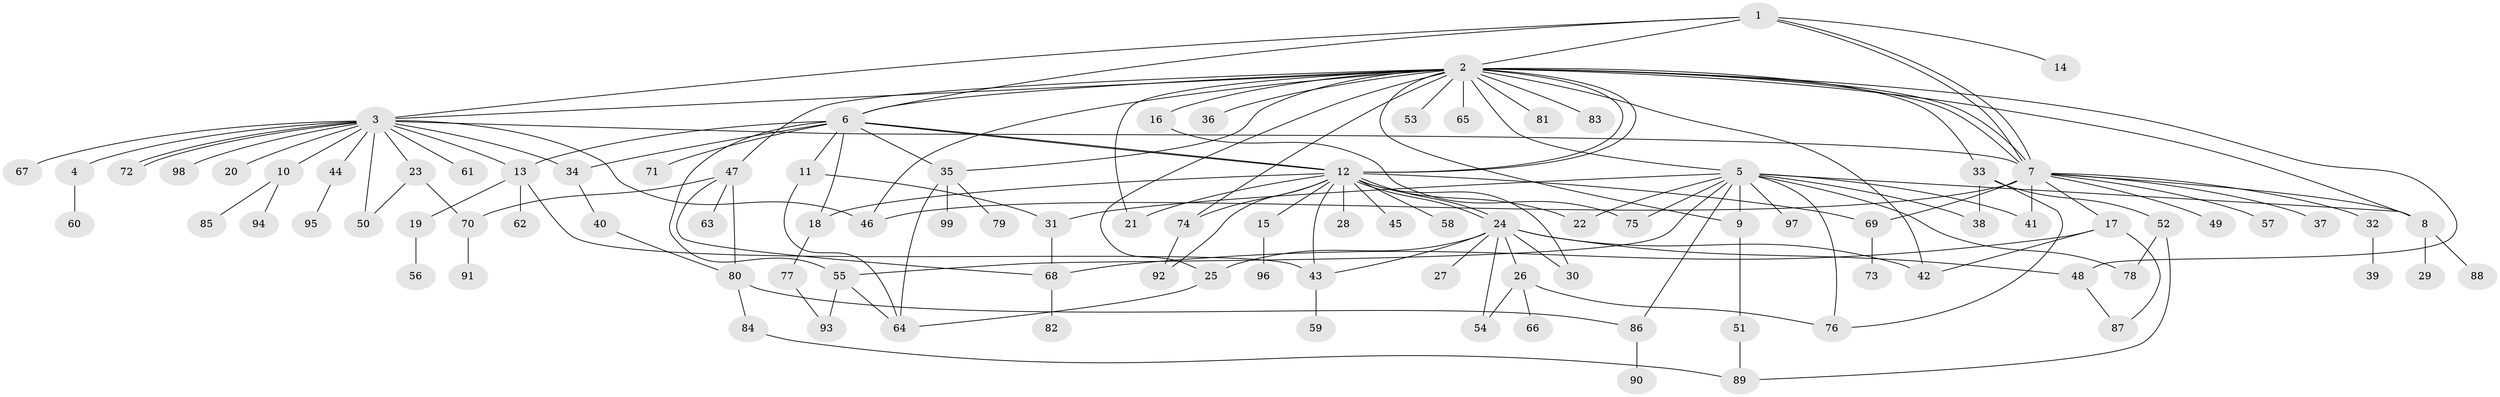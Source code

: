 // Generated by graph-tools (version 1.1) at 2025/11/02/27/25 16:11:09]
// undirected, 99 vertices, 152 edges
graph export_dot {
graph [start="1"]
  node [color=gray90,style=filled];
  1;
  2;
  3;
  4;
  5;
  6;
  7;
  8;
  9;
  10;
  11;
  12;
  13;
  14;
  15;
  16;
  17;
  18;
  19;
  20;
  21;
  22;
  23;
  24;
  25;
  26;
  27;
  28;
  29;
  30;
  31;
  32;
  33;
  34;
  35;
  36;
  37;
  38;
  39;
  40;
  41;
  42;
  43;
  44;
  45;
  46;
  47;
  48;
  49;
  50;
  51;
  52;
  53;
  54;
  55;
  56;
  57;
  58;
  59;
  60;
  61;
  62;
  63;
  64;
  65;
  66;
  67;
  68;
  69;
  70;
  71;
  72;
  73;
  74;
  75;
  76;
  77;
  78;
  79;
  80;
  81;
  82;
  83;
  84;
  85;
  86;
  87;
  88;
  89;
  90;
  91;
  92;
  93;
  94;
  95;
  96;
  97;
  98;
  99;
  1 -- 2;
  1 -- 3;
  1 -- 6;
  1 -- 7;
  1 -- 7;
  1 -- 14;
  2 -- 3;
  2 -- 5;
  2 -- 6;
  2 -- 7;
  2 -- 7;
  2 -- 8;
  2 -- 9;
  2 -- 12;
  2 -- 12;
  2 -- 16;
  2 -- 21;
  2 -- 25;
  2 -- 33;
  2 -- 35;
  2 -- 36;
  2 -- 42;
  2 -- 46;
  2 -- 47;
  2 -- 48;
  2 -- 53;
  2 -- 65;
  2 -- 74;
  2 -- 81;
  2 -- 83;
  3 -- 4;
  3 -- 7;
  3 -- 10;
  3 -- 13;
  3 -- 20;
  3 -- 23;
  3 -- 34;
  3 -- 44;
  3 -- 46;
  3 -- 50;
  3 -- 61;
  3 -- 67;
  3 -- 72;
  3 -- 72;
  3 -- 98;
  4 -- 60;
  5 -- 8;
  5 -- 9;
  5 -- 22;
  5 -- 31;
  5 -- 38;
  5 -- 41;
  5 -- 55;
  5 -- 75;
  5 -- 76;
  5 -- 78;
  5 -- 86;
  5 -- 97;
  6 -- 11;
  6 -- 12;
  6 -- 12;
  6 -- 13;
  6 -- 18;
  6 -- 34;
  6 -- 35;
  6 -- 55;
  6 -- 71;
  7 -- 8;
  7 -- 17;
  7 -- 32;
  7 -- 37;
  7 -- 41;
  7 -- 46;
  7 -- 49;
  7 -- 57;
  7 -- 69;
  8 -- 29;
  8 -- 88;
  9 -- 51;
  10 -- 85;
  10 -- 94;
  11 -- 31;
  11 -- 64;
  12 -- 15;
  12 -- 18;
  12 -- 21;
  12 -- 22;
  12 -- 24;
  12 -- 24;
  12 -- 28;
  12 -- 30;
  12 -- 43;
  12 -- 45;
  12 -- 58;
  12 -- 69;
  12 -- 74;
  12 -- 92;
  13 -- 19;
  13 -- 43;
  13 -- 62;
  15 -- 96;
  16 -- 75;
  17 -- 42;
  17 -- 68;
  17 -- 87;
  18 -- 77;
  19 -- 56;
  23 -- 50;
  23 -- 70;
  24 -- 25;
  24 -- 26;
  24 -- 27;
  24 -- 30;
  24 -- 42;
  24 -- 43;
  24 -- 48;
  24 -- 54;
  25 -- 64;
  26 -- 54;
  26 -- 66;
  26 -- 76;
  31 -- 68;
  32 -- 39;
  33 -- 38;
  33 -- 52;
  33 -- 76;
  34 -- 40;
  35 -- 64;
  35 -- 79;
  35 -- 99;
  40 -- 80;
  43 -- 59;
  44 -- 95;
  47 -- 63;
  47 -- 68;
  47 -- 70;
  47 -- 80;
  48 -- 87;
  51 -- 89;
  52 -- 78;
  52 -- 89;
  55 -- 64;
  55 -- 93;
  68 -- 82;
  69 -- 73;
  70 -- 91;
  74 -- 92;
  77 -- 93;
  80 -- 84;
  80 -- 86;
  84 -- 89;
  86 -- 90;
}
